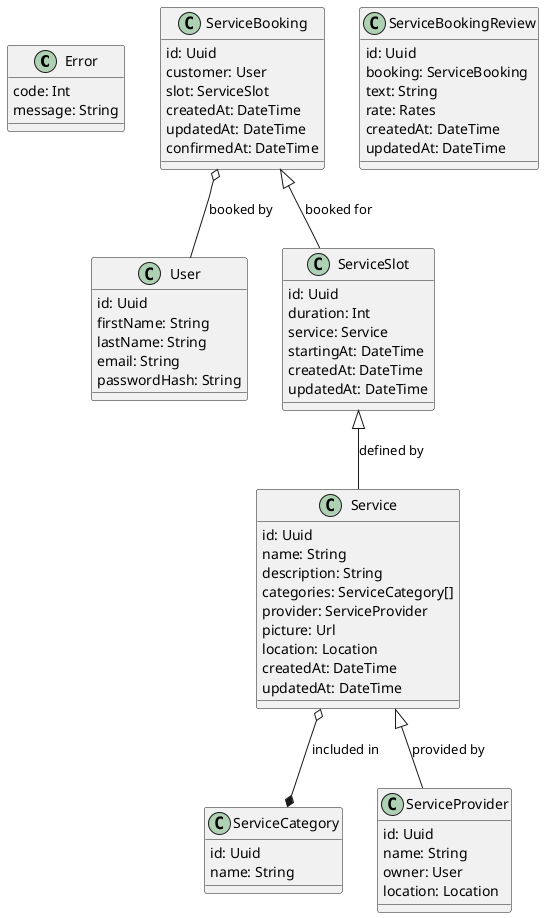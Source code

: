 @startuml Services Class Diagram

class Error {
  code: Int
  message: String
}

class User {
  id: Uuid
  firstName: String
  lastName: String
  email: String
  passwordHash: String
}

class ServiceCategory {
  id: Uuid
  name: String
}

class ServiceProvider {
  id: Uuid
  name: String
  owner: User
  location: Location
}

class Service {
  id: Uuid
  name: String
  description: String
  categories: ServiceCategory[]
  provider: ServiceProvider
  picture: Url
  location: Location
  createdAt: DateTime
  updatedAt: DateTime
}

Service o--* ServiceCategory : included in
Service <|-- ServiceProvider : provided by

class ServiceSlot {
  id: Uuid
  duration: Int
  service: Service
  startingAt: DateTime
  createdAt: DateTime
  updatedAt: DateTime
}

ServiceSlot <|-- Service : defined by

class ServiceBooking {
  id: Uuid
  customer: User
  slot: ServiceSlot
  createdAt: DateTime
  updatedAt: DateTime
  confirmedAt: DateTime
}

ServiceBooking <|-- ServiceSlot : booked for
ServiceBooking o-- User : booked by

class ServiceBookingReview {
  id: Uuid
  booking: ServiceBooking
  text: String
  rate: Rates
  createdAt: DateTime
  updatedAt: DateTime
}


@enduml